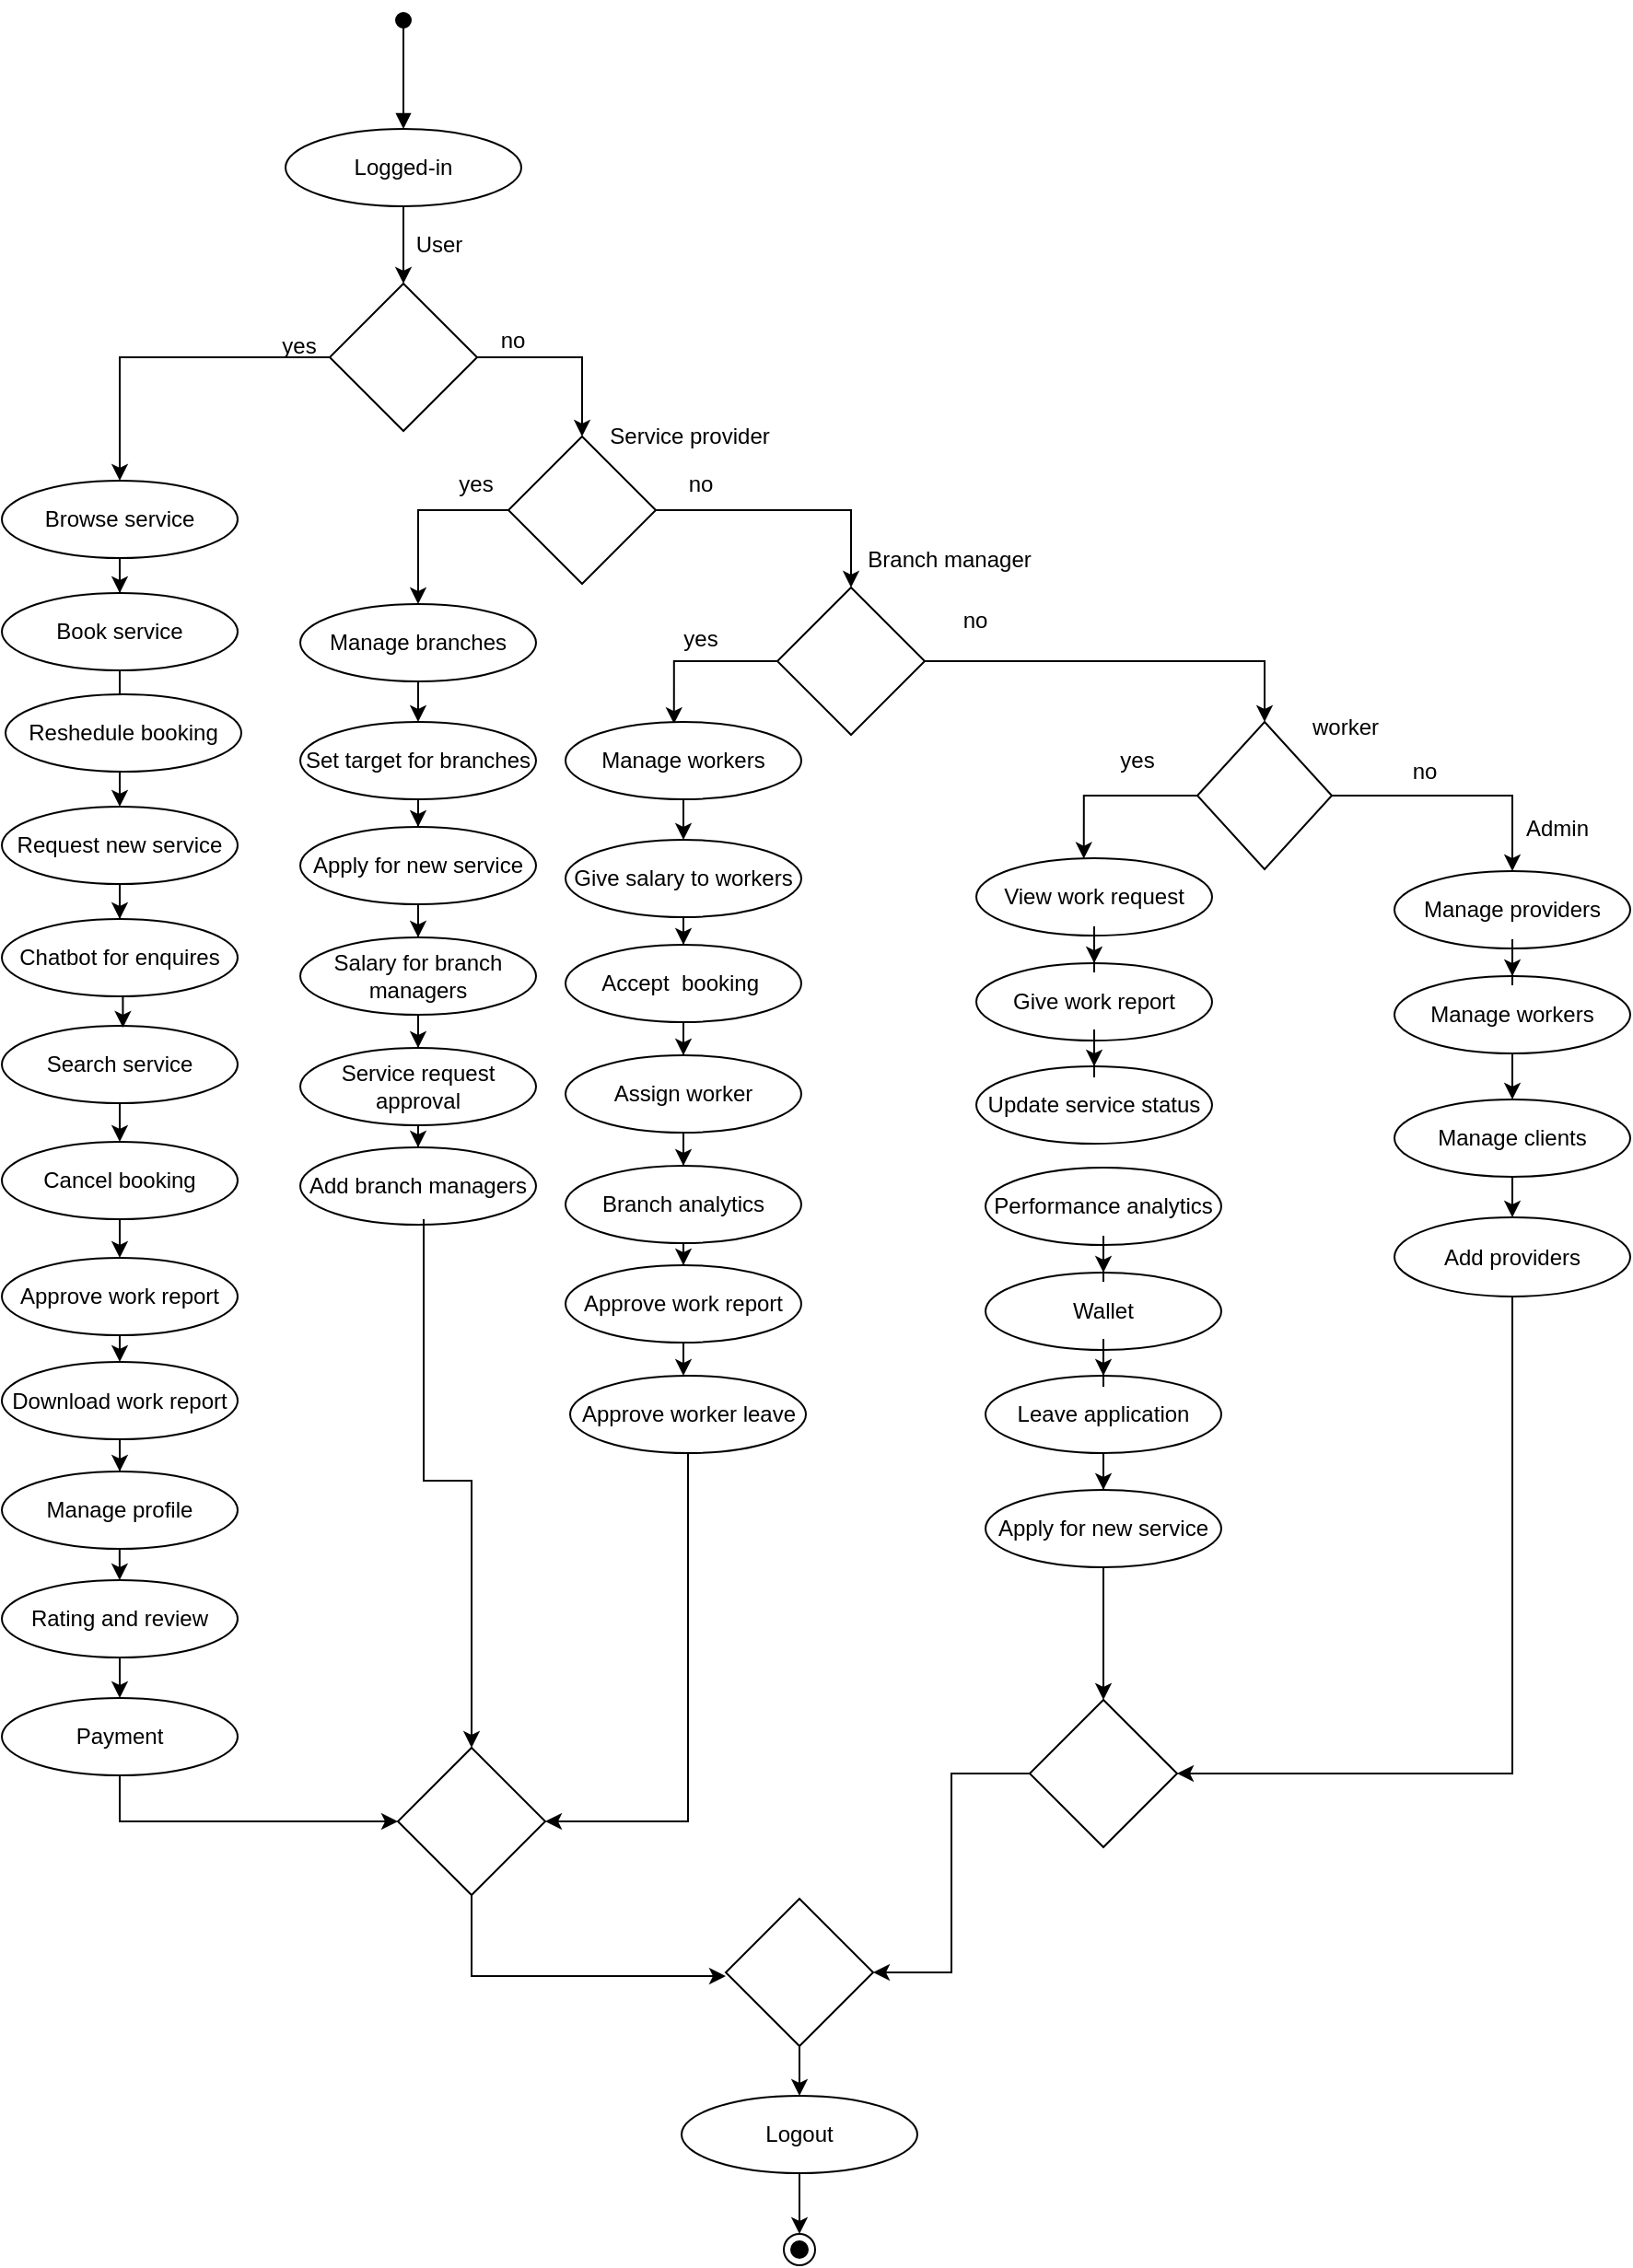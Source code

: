 <mxfile version="23.1.1" type="device">
  <diagram name="Page-1" id="2YBvvXClWsGukQMizWep">
    <mxGraphModel dx="1593" dy="696" grid="0" gridSize="10" guides="1" tooltips="1" connect="1" arrows="1" fold="1" page="1" pageScale="1" pageWidth="1200" pageHeight="1920" math="0" shadow="0">
      <root>
        <mxCell id="0" />
        <mxCell id="1" parent="0" />
        <mxCell id="G2KknTW6aPk8OOrfYBVu-3" value="" style="html=1;verticalAlign=bottom;startArrow=oval;endArrow=block;startSize=8;edgeStyle=elbowEdgeStyle;elbow=vertical;curved=0;rounded=0;entryX=0.5;entryY=0;entryDx=0;entryDy=0;" parent="1" target="G2KknTW6aPk8OOrfYBVu-58" edge="1">
          <mxGeometry relative="1" as="geometry">
            <mxPoint x="317" y="22" as="sourcePoint" />
            <mxPoint x="380" y="78" as="targetPoint" />
            <Array as="points">
              <mxPoint x="440" y="50" />
            </Array>
          </mxGeometry>
        </mxCell>
        <mxCell id="G2KknTW6aPk8OOrfYBVu-61" value="" style="edgeStyle=orthogonalEdgeStyle;rounded=0;orthogonalLoop=1;jettySize=auto;html=1;" parent="1" source="G2KknTW6aPk8OOrfYBVu-58" target="G2KknTW6aPk8OOrfYBVu-59" edge="1">
          <mxGeometry relative="1" as="geometry" />
        </mxCell>
        <mxCell id="G2KknTW6aPk8OOrfYBVu-58" value="Logged-in" style="ellipse;whiteSpace=wrap;html=1;" parent="1" vertex="1">
          <mxGeometry x="253" y="81" width="128" height="42" as="geometry" />
        </mxCell>
        <mxCell id="G2KknTW6aPk8OOrfYBVu-65" style="edgeStyle=orthogonalEdgeStyle;rounded=0;orthogonalLoop=1;jettySize=auto;html=1;entryX=0.5;entryY=0;entryDx=0;entryDy=0;" parent="1" source="G2KknTW6aPk8OOrfYBVu-59" target="G2KknTW6aPk8OOrfYBVu-64" edge="1">
          <mxGeometry relative="1" as="geometry" />
        </mxCell>
        <mxCell id="G2KknTW6aPk8OOrfYBVu-85" style="edgeStyle=orthogonalEdgeStyle;rounded=0;orthogonalLoop=1;jettySize=auto;html=1;exitX=1;exitY=0.5;exitDx=0;exitDy=0;" parent="1" source="G2KknTW6aPk8OOrfYBVu-59" target="G2KknTW6aPk8OOrfYBVu-89" edge="1">
          <mxGeometry relative="1" as="geometry">
            <mxPoint x="404.333" y="249.333" as="targetPoint" />
          </mxGeometry>
        </mxCell>
        <mxCell id="G2KknTW6aPk8OOrfYBVu-59" value="" style="rhombus;whiteSpace=wrap;html=1;" parent="1" vertex="1">
          <mxGeometry x="277" y="165" width="80" height="80" as="geometry" />
        </mxCell>
        <mxCell id="G2KknTW6aPk8OOrfYBVu-62" value="User" style="text;html=1;align=center;verticalAlign=middle;resizable=0;points=[];autosize=1;strokeColor=none;fillColor=none;" parent="1" vertex="1">
          <mxGeometry x="314" y="131" width="43" height="26" as="geometry" />
        </mxCell>
        <mxCell id="G2KknTW6aPk8OOrfYBVu-67" value="" style="edgeStyle=orthogonalEdgeStyle;rounded=0;orthogonalLoop=1;jettySize=auto;html=1;" parent="1" source="G2KknTW6aPk8OOrfYBVu-64" target="G2KknTW6aPk8OOrfYBVu-66" edge="1">
          <mxGeometry relative="1" as="geometry" />
        </mxCell>
        <mxCell id="G2KknTW6aPk8OOrfYBVu-64" value="Browse service" style="ellipse;whiteSpace=wrap;html=1;" parent="1" vertex="1">
          <mxGeometry x="99" y="272" width="128" height="42" as="geometry" />
        </mxCell>
        <mxCell id="rZgDzNIJwHZgcaLIZOkC-13" value="" style="edgeStyle=orthogonalEdgeStyle;rounded=0;orthogonalLoop=1;jettySize=auto;html=1;" edge="1" parent="1" source="G2KknTW6aPk8OOrfYBVu-66" target="rZgDzNIJwHZgcaLIZOkC-11">
          <mxGeometry relative="1" as="geometry" />
        </mxCell>
        <mxCell id="G2KknTW6aPk8OOrfYBVu-66" value="Book service" style="ellipse;whiteSpace=wrap;html=1;" parent="1" vertex="1">
          <mxGeometry x="99" y="333" width="128" height="42" as="geometry" />
        </mxCell>
        <mxCell id="G2KknTW6aPk8OOrfYBVu-137" value="" style="edgeStyle=orthogonalEdgeStyle;rounded=0;orthogonalLoop=1;jettySize=auto;html=1;exitX=0.5;exitY=1;exitDx=0;exitDy=0;" parent="1" source="G2KknTW6aPk8OOrfYBVu-75" target="G2KknTW6aPk8OOrfYBVu-136" edge="1">
          <mxGeometry relative="1" as="geometry" />
        </mxCell>
        <mxCell id="G2KknTW6aPk8OOrfYBVu-84" value="yes" style="text;html=1;align=center;verticalAlign=middle;resizable=0;points=[];autosize=1;strokeColor=none;fillColor=none;" parent="1" vertex="1">
          <mxGeometry x="241" y="186" width="37" height="26" as="geometry" />
        </mxCell>
        <mxCell id="G2KknTW6aPk8OOrfYBVu-86" value="" style="group" parent="1" vertex="1" connectable="0">
          <mxGeometry x="523.5" y="1191" width="17" height="50" as="geometry" />
        </mxCell>
        <mxCell id="G2KknTW6aPk8OOrfYBVu-56" value="" style="ellipse;whiteSpace=wrap;html=1;aspect=fixed;" parent="G2KknTW6aPk8OOrfYBVu-86" vertex="1">
          <mxGeometry y="33" width="17" height="17" as="geometry" />
        </mxCell>
        <mxCell id="G2KknTW6aPk8OOrfYBVu-52" value="" style="shape=ellipse;fillColor=#000000;strokeColor=none;html=1;sketch=0;" parent="G2KknTW6aPk8OOrfYBVu-86" vertex="1">
          <mxGeometry x="3.5" y="36.5" width="10" height="10" as="geometry" />
        </mxCell>
        <mxCell id="G2KknTW6aPk8OOrfYBVu-55" value="" style="endArrow=classic;html=1;rounded=0;exitX=0.5;exitY=1;exitDx=0;exitDy=0;entryX=0.5;entryY=0;entryDx=0;entryDy=0;" parent="G2KknTW6aPk8OOrfYBVu-86" target="G2KknTW6aPk8OOrfYBVu-56" edge="1">
          <mxGeometry width="50" height="50" relative="1" as="geometry">
            <mxPoint x="8.5" as="sourcePoint" />
            <mxPoint x="52" y="-9" as="targetPoint" />
          </mxGeometry>
        </mxCell>
        <mxCell id="G2KknTW6aPk8OOrfYBVu-87" value="no" style="text;html=1;align=center;verticalAlign=middle;resizable=0;points=[];autosize=1;strokeColor=none;fillColor=none;" parent="1" vertex="1">
          <mxGeometry x="360" y="183" width="31" height="26" as="geometry" />
        </mxCell>
        <mxCell id="G2KknTW6aPk8OOrfYBVu-92" style="edgeStyle=orthogonalEdgeStyle;rounded=0;orthogonalLoop=1;jettySize=auto;html=1;exitX=0;exitY=0.5;exitDx=0;exitDy=0;entryX=0.5;entryY=0;entryDx=0;entryDy=0;" parent="1" source="G2KknTW6aPk8OOrfYBVu-89" target="G2KknTW6aPk8OOrfYBVu-93" edge="1">
          <mxGeometry relative="1" as="geometry">
            <mxPoint x="325.8" y="339.6" as="targetPoint" />
          </mxGeometry>
        </mxCell>
        <mxCell id="G2KknTW6aPk8OOrfYBVu-105" style="edgeStyle=orthogonalEdgeStyle;rounded=0;orthogonalLoop=1;jettySize=auto;html=1;entryX=0.5;entryY=0;entryDx=0;entryDy=0;" parent="1" source="G2KknTW6aPk8OOrfYBVu-89" target="G2KknTW6aPk8OOrfYBVu-104" edge="1">
          <mxGeometry relative="1" as="geometry" />
        </mxCell>
        <mxCell id="G2KknTW6aPk8OOrfYBVu-89" value="" style="rhombus;whiteSpace=wrap;html=1;" parent="1" vertex="1">
          <mxGeometry x="374" y="248" width="80" height="80" as="geometry" />
        </mxCell>
        <mxCell id="G2KknTW6aPk8OOrfYBVu-91" value="Service provider" style="text;html=1;align=center;verticalAlign=middle;resizable=0;points=[];autosize=1;strokeColor=none;fillColor=none;" parent="1" vertex="1">
          <mxGeometry x="419" y="235" width="105" height="26" as="geometry" />
        </mxCell>
        <mxCell id="G2KknTW6aPk8OOrfYBVu-102" value="yes" style="text;html=1;align=center;verticalAlign=middle;resizable=0;points=[];autosize=1;strokeColor=none;fillColor=none;" parent="1" vertex="1">
          <mxGeometry x="337" y="261" width="37" height="26" as="geometry" />
        </mxCell>
        <mxCell id="G2KknTW6aPk8OOrfYBVu-103" value="no" style="text;html=1;align=center;verticalAlign=middle;resizable=0;points=[];autosize=1;strokeColor=none;fillColor=none;" parent="1" vertex="1">
          <mxGeometry x="462" y="261" width="31" height="26" as="geometry" />
        </mxCell>
        <mxCell id="rZgDzNIJwHZgcaLIZOkC-4" style="edgeStyle=orthogonalEdgeStyle;rounded=0;orthogonalLoop=1;jettySize=auto;html=1;entryX=0.5;entryY=0;entryDx=0;entryDy=0;" edge="1" parent="1" source="G2KknTW6aPk8OOrfYBVu-104" target="rZgDzNIJwHZgcaLIZOkC-3">
          <mxGeometry relative="1" as="geometry" />
        </mxCell>
        <mxCell id="rZgDzNIJwHZgcaLIZOkC-48" value="" style="edgeStyle=orthogonalEdgeStyle;rounded=0;orthogonalLoop=1;jettySize=auto;html=1;entryX=0.46;entryY=0.025;entryDx=0;entryDy=0;entryPerimeter=0;exitX=0;exitY=0.5;exitDx=0;exitDy=0;" edge="1" parent="1" source="G2KknTW6aPk8OOrfYBVu-104" target="rZgDzNIJwHZgcaLIZOkC-36">
          <mxGeometry relative="1" as="geometry" />
        </mxCell>
        <mxCell id="G2KknTW6aPk8OOrfYBVu-104" value="" style="rhombus;whiteSpace=wrap;html=1;" parent="1" vertex="1">
          <mxGeometry x="520" y="330" width="80" height="80" as="geometry" />
        </mxCell>
        <mxCell id="G2KknTW6aPk8OOrfYBVu-106" value="worker" style="text;html=1;align=center;verticalAlign=middle;resizable=0;points=[];autosize=1;strokeColor=none;fillColor=none;" parent="1" vertex="1">
          <mxGeometry x="801" y="393" width="54" height="26" as="geometry" />
        </mxCell>
        <mxCell id="G2KknTW6aPk8OOrfYBVu-120" value="yes" style="text;html=1;align=center;verticalAlign=middle;resizable=0;points=[];autosize=1;strokeColor=none;fillColor=none;" parent="1" vertex="1">
          <mxGeometry x="459" y="345" width="37" height="26" as="geometry" />
        </mxCell>
        <mxCell id="G2KknTW6aPk8OOrfYBVu-135" value="Logout" style="ellipse;whiteSpace=wrap;html=1;" parent="1" vertex="1">
          <mxGeometry x="468" y="1149" width="128" height="42" as="geometry" />
        </mxCell>
        <mxCell id="rZgDzNIJwHZgcaLIZOkC-83" style="edgeStyle=orthogonalEdgeStyle;rounded=0;orthogonalLoop=1;jettySize=auto;html=1;entryX=0;entryY=0.525;entryDx=0;entryDy=0;entryPerimeter=0;exitX=0.5;exitY=1;exitDx=0;exitDy=0;" edge="1" parent="1" source="G2KknTW6aPk8OOrfYBVu-136" target="rZgDzNIJwHZgcaLIZOkC-76">
          <mxGeometry relative="1" as="geometry">
            <mxPoint x="354" y="1156.952" as="targetPoint" />
          </mxGeometry>
        </mxCell>
        <mxCell id="G2KknTW6aPk8OOrfYBVu-136" value="" style="rhombus;whiteSpace=wrap;html=1;" parent="1" vertex="1">
          <mxGeometry x="314" y="960" width="80" height="80" as="geometry" />
        </mxCell>
        <mxCell id="rZgDzNIJwHZgcaLIZOkC-2" value="" style="group" vertex="1" connectable="0" parent="1">
          <mxGeometry x="855" y="417" width="128" height="298" as="geometry" />
        </mxCell>
        <mxCell id="G2KknTW6aPk8OOrfYBVu-122" value="no" style="text;html=1;align=center;verticalAlign=middle;resizable=0;points=[];autosize=1;strokeColor=none;fillColor=none;" parent="rZgDzNIJwHZgcaLIZOkC-2" vertex="1">
          <mxGeometry width="31" height="26" as="geometry" />
        </mxCell>
        <mxCell id="G2KknTW6aPk8OOrfYBVu-123" value="Admin" style="text;html=1;align=center;verticalAlign=middle;resizable=0;points=[];autosize=1;strokeColor=none;fillColor=none;" parent="rZgDzNIJwHZgcaLIZOkC-2" vertex="1">
          <mxGeometry x="62" y="31" width="52" height="26" as="geometry" />
        </mxCell>
        <mxCell id="G2KknTW6aPk8OOrfYBVu-124" value="Manage providers" style="ellipse;whiteSpace=wrap;html=1;" parent="rZgDzNIJwHZgcaLIZOkC-2" vertex="1">
          <mxGeometry y="67" width="128" height="42" as="geometry" />
        </mxCell>
        <mxCell id="G2KknTW6aPk8OOrfYBVu-125" value="Manage workers" style="ellipse;whiteSpace=wrap;html=1;" parent="rZgDzNIJwHZgcaLIZOkC-2" vertex="1">
          <mxGeometry y="124" width="128" height="42" as="geometry" />
        </mxCell>
        <mxCell id="G2KknTW6aPk8OOrfYBVu-129" value="" style="edgeStyle=orthogonalEdgeStyle;rounded=0;orthogonalLoop=1;jettySize=auto;html=1;" parent="rZgDzNIJwHZgcaLIZOkC-2" source="G2KknTW6aPk8OOrfYBVu-124" target="G2KknTW6aPk8OOrfYBVu-125" edge="1">
          <mxGeometry relative="1" as="geometry" />
        </mxCell>
        <mxCell id="G2KknTW6aPk8OOrfYBVu-126" value="Manage clients" style="ellipse;whiteSpace=wrap;html=1;" parent="rZgDzNIJwHZgcaLIZOkC-2" vertex="1">
          <mxGeometry y="191" width="128" height="42" as="geometry" />
        </mxCell>
        <mxCell id="G2KknTW6aPk8OOrfYBVu-131" value="" style="edgeStyle=orthogonalEdgeStyle;rounded=0;orthogonalLoop=1;jettySize=auto;html=1;" parent="rZgDzNIJwHZgcaLIZOkC-2" source="G2KknTW6aPk8OOrfYBVu-125" target="G2KknTW6aPk8OOrfYBVu-126" edge="1">
          <mxGeometry relative="1" as="geometry" />
        </mxCell>
        <mxCell id="G2KknTW6aPk8OOrfYBVu-127" value="Add providers" style="ellipse;whiteSpace=wrap;html=1;" parent="rZgDzNIJwHZgcaLIZOkC-2" vertex="1">
          <mxGeometry y="255" width="128" height="43" as="geometry" />
        </mxCell>
        <mxCell id="G2KknTW6aPk8OOrfYBVu-132" value="" style="edgeStyle=orthogonalEdgeStyle;rounded=0;orthogonalLoop=1;jettySize=auto;html=1;" parent="rZgDzNIJwHZgcaLIZOkC-2" source="G2KknTW6aPk8OOrfYBVu-126" target="G2KknTW6aPk8OOrfYBVu-127" edge="1">
          <mxGeometry relative="1" as="geometry" />
        </mxCell>
        <mxCell id="rZgDzNIJwHZgcaLIZOkC-6" style="edgeStyle=orthogonalEdgeStyle;rounded=0;orthogonalLoop=1;jettySize=auto;html=1;entryX=0.5;entryY=0;entryDx=0;entryDy=0;" edge="1" parent="1" source="rZgDzNIJwHZgcaLIZOkC-3" target="G2KknTW6aPk8OOrfYBVu-124">
          <mxGeometry relative="1" as="geometry" />
        </mxCell>
        <mxCell id="rZgDzNIJwHZgcaLIZOkC-3" value="" style="rhombus;whiteSpace=wrap;html=1;" vertex="1" parent="1">
          <mxGeometry x="748" y="403" width="73" height="80" as="geometry" />
        </mxCell>
        <mxCell id="rZgDzNIJwHZgcaLIZOkC-5" value="no" style="text;html=1;align=center;verticalAlign=middle;resizable=0;points=[];autosize=1;strokeColor=none;fillColor=none;" vertex="1" parent="1">
          <mxGeometry x="611" y="335" width="31" height="26" as="geometry" />
        </mxCell>
        <mxCell id="rZgDzNIJwHZgcaLIZOkC-7" value="yes" style="text;html=1;align=center;verticalAlign=middle;resizable=0;points=[];autosize=1;strokeColor=none;fillColor=none;" vertex="1" parent="1">
          <mxGeometry x="696" y="411" width="37" height="26" as="geometry" />
        </mxCell>
        <mxCell id="rZgDzNIJwHZgcaLIZOkC-8" value="" style="group" vertex="1" connectable="0" parent="1">
          <mxGeometry x="628" y="477" width="128" height="155" as="geometry" />
        </mxCell>
        <mxCell id="G2KknTW6aPk8OOrfYBVu-114" value="View work request" style="ellipse;whiteSpace=wrap;html=1;" parent="rZgDzNIJwHZgcaLIZOkC-8" vertex="1">
          <mxGeometry width="128" height="42" as="geometry" />
        </mxCell>
        <mxCell id="G2KknTW6aPk8OOrfYBVu-116" value="Give work report" style="ellipse;whiteSpace=wrap;html=1;" parent="rZgDzNIJwHZgcaLIZOkC-8" vertex="1">
          <mxGeometry y="57" width="128" height="42" as="geometry" />
        </mxCell>
        <mxCell id="G2KknTW6aPk8OOrfYBVu-118" value="" style="edgeStyle=orthogonalEdgeStyle;rounded=0;orthogonalLoop=1;jettySize=auto;html=1;entryX=0.5;entryY=0;entryDx=0;entryDy=0;" parent="rZgDzNIJwHZgcaLIZOkC-8" source="G2KknTW6aPk8OOrfYBVu-114" target="G2KknTW6aPk8OOrfYBVu-116" edge="1">
          <mxGeometry relative="1" as="geometry" />
        </mxCell>
        <mxCell id="G2KknTW6aPk8OOrfYBVu-117" value="Update service status" style="ellipse;whiteSpace=wrap;html=1;" parent="rZgDzNIJwHZgcaLIZOkC-8" vertex="1">
          <mxGeometry y="113" width="128" height="42" as="geometry" />
        </mxCell>
        <mxCell id="G2KknTW6aPk8OOrfYBVu-119" value="" style="edgeStyle=orthogonalEdgeStyle;rounded=0;orthogonalLoop=1;jettySize=auto;html=1;" parent="rZgDzNIJwHZgcaLIZOkC-8" source="G2KknTW6aPk8OOrfYBVu-116" target="G2KknTW6aPk8OOrfYBVu-117" edge="1">
          <mxGeometry relative="1" as="geometry" />
        </mxCell>
        <mxCell id="G2KknTW6aPk8OOrfYBVu-115" style="edgeStyle=orthogonalEdgeStyle;rounded=0;orthogonalLoop=1;jettySize=auto;html=1;entryX=0.456;entryY=0.006;entryDx=0;entryDy=0;entryPerimeter=0;exitX=0;exitY=0.5;exitDx=0;exitDy=0;" parent="1" source="rZgDzNIJwHZgcaLIZOkC-3" target="G2KknTW6aPk8OOrfYBVu-114" edge="1">
          <mxGeometry relative="1" as="geometry" />
        </mxCell>
        <mxCell id="rZgDzNIJwHZgcaLIZOkC-9" value="Reshedule booking" style="ellipse;whiteSpace=wrap;html=1;" vertex="1" parent="1">
          <mxGeometry x="101" y="388" width="128" height="42" as="geometry" />
        </mxCell>
        <mxCell id="rZgDzNIJwHZgcaLIZOkC-10" value="" style="group" vertex="1" connectable="0" parent="1">
          <mxGeometry x="99" y="568" width="128" height="407" as="geometry" />
        </mxCell>
        <mxCell id="G2KknTW6aPk8OOrfYBVu-68" value="Search service" style="ellipse;whiteSpace=wrap;html=1;" parent="rZgDzNIJwHZgcaLIZOkC-10" vertex="1">
          <mxGeometry width="128" height="42" as="geometry" />
        </mxCell>
        <mxCell id="G2KknTW6aPk8OOrfYBVu-70" value="Cancel booking" style="ellipse;whiteSpace=wrap;html=1;" parent="rZgDzNIJwHZgcaLIZOkC-10" vertex="1">
          <mxGeometry y="63" width="128" height="42" as="geometry" />
        </mxCell>
        <mxCell id="G2KknTW6aPk8OOrfYBVu-71" value="" style="edgeStyle=orthogonalEdgeStyle;rounded=0;orthogonalLoop=1;jettySize=auto;html=1;" parent="rZgDzNIJwHZgcaLIZOkC-10" source="G2KknTW6aPk8OOrfYBVu-68" target="G2KknTW6aPk8OOrfYBVu-70" edge="1">
          <mxGeometry relative="1" as="geometry" />
        </mxCell>
        <mxCell id="G2KknTW6aPk8OOrfYBVu-72" value="Approve work report" style="ellipse;whiteSpace=wrap;html=1;" parent="rZgDzNIJwHZgcaLIZOkC-10" vertex="1">
          <mxGeometry y="126" width="128" height="42" as="geometry" />
        </mxCell>
        <mxCell id="G2KknTW6aPk8OOrfYBVu-76" value="" style="edgeStyle=orthogonalEdgeStyle;rounded=0;orthogonalLoop=1;jettySize=auto;html=1;entryX=0.5;entryY=0;entryDx=0;entryDy=0;" parent="rZgDzNIJwHZgcaLIZOkC-10" source="G2KknTW6aPk8OOrfYBVu-70" target="G2KknTW6aPk8OOrfYBVu-72" edge="1">
          <mxGeometry relative="1" as="geometry" />
        </mxCell>
        <mxCell id="rZgDzNIJwHZgcaLIZOkC-25" value="" style="edgeStyle=orthogonalEdgeStyle;rounded=0;orthogonalLoop=1;jettySize=auto;html=1;entryX=0.5;entryY=0;entryDx=0;entryDy=0;" edge="1" parent="rZgDzNIJwHZgcaLIZOkC-10" source="G2KknTW6aPk8OOrfYBVu-73" target="G2KknTW6aPk8OOrfYBVu-74">
          <mxGeometry relative="1" as="geometry" />
        </mxCell>
        <mxCell id="G2KknTW6aPk8OOrfYBVu-73" value="Download work report" style="ellipse;whiteSpace=wrap;html=1;" parent="rZgDzNIJwHZgcaLIZOkC-10" vertex="1">
          <mxGeometry y="182.5" width="128" height="42" as="geometry" />
        </mxCell>
        <mxCell id="rZgDzNIJwHZgcaLIZOkC-23" value="" style="edgeStyle=orthogonalEdgeStyle;rounded=0;orthogonalLoop=1;jettySize=auto;html=1;" edge="1" parent="rZgDzNIJwHZgcaLIZOkC-10">
          <mxGeometry relative="1" as="geometry">
            <mxPoint x="63.93" y="284" as="sourcePoint" />
            <mxPoint x="63.93" y="301" as="targetPoint" />
          </mxGeometry>
        </mxCell>
        <mxCell id="G2KknTW6aPk8OOrfYBVu-74" value="Manage profile" style="ellipse;whiteSpace=wrap;html=1;" parent="rZgDzNIJwHZgcaLIZOkC-10" vertex="1">
          <mxGeometry y="242" width="128" height="42" as="geometry" />
        </mxCell>
        <mxCell id="G2KknTW6aPk8OOrfYBVu-75" value="Payment" style="ellipse;whiteSpace=wrap;html=1;" parent="rZgDzNIJwHZgcaLIZOkC-10" vertex="1">
          <mxGeometry y="365" width="128" height="42" as="geometry" />
        </mxCell>
        <mxCell id="G2KknTW6aPk8OOrfYBVu-98" value="" style="edgeStyle=orthogonalEdgeStyle;rounded=0;orthogonalLoop=1;jettySize=auto;html=1;" parent="rZgDzNIJwHZgcaLIZOkC-10" source="G2KknTW6aPk8OOrfYBVu-97" target="G2KknTW6aPk8OOrfYBVu-75" edge="1">
          <mxGeometry relative="1" as="geometry" />
        </mxCell>
        <mxCell id="G2KknTW6aPk8OOrfYBVu-97" value="Rating and review" style="ellipse;whiteSpace=wrap;html=1;" parent="rZgDzNIJwHZgcaLIZOkC-10" vertex="1">
          <mxGeometry y="301" width="128" height="42" as="geometry" />
        </mxCell>
        <mxCell id="rZgDzNIJwHZgcaLIZOkC-29" value="" style="endArrow=classic;html=1;rounded=0;entryX=0.5;entryY=0;entryDx=0;entryDy=0;exitX=0.5;exitY=1;exitDx=0;exitDy=0;" edge="1" parent="rZgDzNIJwHZgcaLIZOkC-10" source="G2KknTW6aPk8OOrfYBVu-72" target="G2KknTW6aPk8OOrfYBVu-73">
          <mxGeometry width="50" height="50" relative="1" as="geometry">
            <mxPoint x="136" y="207" as="sourcePoint" />
            <mxPoint x="186" y="157" as="targetPoint" />
          </mxGeometry>
        </mxCell>
        <mxCell id="rZgDzNIJwHZgcaLIZOkC-14" value="" style="edgeStyle=orthogonalEdgeStyle;rounded=0;orthogonalLoop=1;jettySize=auto;html=1;" edge="1" parent="1" source="rZgDzNIJwHZgcaLIZOkC-11" target="rZgDzNIJwHZgcaLIZOkC-12">
          <mxGeometry relative="1" as="geometry" />
        </mxCell>
        <mxCell id="rZgDzNIJwHZgcaLIZOkC-11" value="Request new service" style="ellipse;whiteSpace=wrap;html=1;" vertex="1" parent="1">
          <mxGeometry x="99" y="449" width="128" height="42" as="geometry" />
        </mxCell>
        <mxCell id="rZgDzNIJwHZgcaLIZOkC-15" value="" style="edgeStyle=orthogonalEdgeStyle;rounded=0;orthogonalLoop=1;jettySize=auto;html=1;exitX=0.5;exitY=1;exitDx=0;exitDy=0;" edge="1" parent="1" source="rZgDzNIJwHZgcaLIZOkC-12">
          <mxGeometry relative="1" as="geometry">
            <mxPoint x="164.74" y="527.0" as="sourcePoint" />
            <mxPoint x="164.74" y="569" as="targetPoint" />
          </mxGeometry>
        </mxCell>
        <mxCell id="rZgDzNIJwHZgcaLIZOkC-12" value="Chatbot for enquires" style="ellipse;whiteSpace=wrap;html=1;" vertex="1" parent="1">
          <mxGeometry x="99" y="510" width="128" height="42" as="geometry" />
        </mxCell>
        <mxCell id="rZgDzNIJwHZgcaLIZOkC-32" value="Branch manager" style="text;html=1;align=center;verticalAlign=middle;resizable=0;points=[];autosize=1;strokeColor=none;fillColor=none;" vertex="1" parent="1">
          <mxGeometry x="558" y="302" width="110" height="26" as="geometry" />
        </mxCell>
        <mxCell id="rZgDzNIJwHZgcaLIZOkC-33" value="" style="group" vertex="1" connectable="0" parent="1">
          <mxGeometry x="261" y="339" width="128" height="337" as="geometry" />
        </mxCell>
        <mxCell id="G2KknTW6aPk8OOrfYBVu-93" value="Manage branches" style="ellipse;whiteSpace=wrap;html=1;" parent="rZgDzNIJwHZgcaLIZOkC-33" vertex="1">
          <mxGeometry width="128" height="42" as="geometry" />
        </mxCell>
        <mxCell id="rZgDzNIJwHZgcaLIZOkC-51" value="" style="edgeStyle=orthogonalEdgeStyle;rounded=0;orthogonalLoop=1;jettySize=auto;html=1;entryX=0.5;entryY=0;entryDx=0;entryDy=0;" edge="1" parent="rZgDzNIJwHZgcaLIZOkC-33" source="G2KknTW6aPk8OOrfYBVu-94" target="G2KknTW6aPk8OOrfYBVu-95">
          <mxGeometry relative="1" as="geometry" />
        </mxCell>
        <mxCell id="G2KknTW6aPk8OOrfYBVu-94" value="Set target for branches" style="ellipse;whiteSpace=wrap;html=1;" parent="rZgDzNIJwHZgcaLIZOkC-33" vertex="1">
          <mxGeometry y="64" width="128" height="42" as="geometry" />
        </mxCell>
        <mxCell id="G2KknTW6aPk8OOrfYBVu-107" value="" style="edgeStyle=orthogonalEdgeStyle;rounded=0;orthogonalLoop=1;jettySize=auto;html=1;" parent="rZgDzNIJwHZgcaLIZOkC-33" source="G2KknTW6aPk8OOrfYBVu-93" target="G2KknTW6aPk8OOrfYBVu-94" edge="1">
          <mxGeometry relative="1" as="geometry" />
        </mxCell>
        <mxCell id="rZgDzNIJwHZgcaLIZOkC-53" value="" style="edgeStyle=orthogonalEdgeStyle;rounded=0;orthogonalLoop=1;jettySize=auto;html=1;entryX=0.5;entryY=0;entryDx=0;entryDy=0;" edge="1" parent="rZgDzNIJwHZgcaLIZOkC-33" source="G2KknTW6aPk8OOrfYBVu-95" target="G2KknTW6aPk8OOrfYBVu-99">
          <mxGeometry relative="1" as="geometry" />
        </mxCell>
        <mxCell id="G2KknTW6aPk8OOrfYBVu-95" value="Apply for new service" style="ellipse;whiteSpace=wrap;html=1;" parent="rZgDzNIJwHZgcaLIZOkC-33" vertex="1">
          <mxGeometry y="121" width="128" height="42" as="geometry" />
        </mxCell>
        <mxCell id="rZgDzNIJwHZgcaLIZOkC-55" value="" style="edgeStyle=orthogonalEdgeStyle;rounded=0;orthogonalLoop=1;jettySize=auto;html=1;entryX=0.5;entryY=0;entryDx=0;entryDy=0;" edge="1" parent="rZgDzNIJwHZgcaLIZOkC-33" source="G2KknTW6aPk8OOrfYBVu-99" target="G2KknTW6aPk8OOrfYBVu-100">
          <mxGeometry relative="1" as="geometry" />
        </mxCell>
        <mxCell id="G2KknTW6aPk8OOrfYBVu-99" value="Salary for branch managers" style="ellipse;whiteSpace=wrap;html=1;" parent="rZgDzNIJwHZgcaLIZOkC-33" vertex="1">
          <mxGeometry y="181" width="128" height="42" as="geometry" />
        </mxCell>
        <mxCell id="rZgDzNIJwHZgcaLIZOkC-56" value="" style="edgeStyle=orthogonalEdgeStyle;rounded=0;orthogonalLoop=1;jettySize=auto;html=1;" edge="1" parent="rZgDzNIJwHZgcaLIZOkC-33" source="G2KknTW6aPk8OOrfYBVu-100" target="G2KknTW6aPk8OOrfYBVu-101">
          <mxGeometry relative="1" as="geometry" />
        </mxCell>
        <mxCell id="G2KknTW6aPk8OOrfYBVu-100" value="Service request approval" style="ellipse;whiteSpace=wrap;html=1;" parent="rZgDzNIJwHZgcaLIZOkC-33" vertex="1">
          <mxGeometry y="241" width="128" height="42" as="geometry" />
        </mxCell>
        <mxCell id="G2KknTW6aPk8OOrfYBVu-101" value="Add branch managers" style="ellipse;whiteSpace=wrap;html=1;" parent="rZgDzNIJwHZgcaLIZOkC-33" vertex="1">
          <mxGeometry y="295" width="128" height="42" as="geometry" />
        </mxCell>
        <mxCell id="rZgDzNIJwHZgcaLIZOkC-35" value="" style="group" vertex="1" connectable="0" parent="1">
          <mxGeometry x="405" y="403" width="128" height="337" as="geometry" />
        </mxCell>
        <mxCell id="rZgDzNIJwHZgcaLIZOkC-36" value="Manage workers" style="ellipse;whiteSpace=wrap;html=1;" vertex="1" parent="rZgDzNIJwHZgcaLIZOkC-35">
          <mxGeometry width="128" height="42" as="geometry" />
        </mxCell>
        <mxCell id="rZgDzNIJwHZgcaLIZOkC-60" value="" style="edgeStyle=orthogonalEdgeStyle;rounded=0;orthogonalLoop=1;jettySize=auto;html=1;entryX=0.5;entryY=0;entryDx=0;entryDy=0;" edge="1" parent="rZgDzNIJwHZgcaLIZOkC-35" source="rZgDzNIJwHZgcaLIZOkC-37" target="rZgDzNIJwHZgcaLIZOkC-39">
          <mxGeometry relative="1" as="geometry" />
        </mxCell>
        <mxCell id="rZgDzNIJwHZgcaLIZOkC-37" value="Give salary to workers" style="ellipse;whiteSpace=wrap;html=1;" vertex="1" parent="rZgDzNIJwHZgcaLIZOkC-35">
          <mxGeometry y="64" width="128" height="42" as="geometry" />
        </mxCell>
        <mxCell id="rZgDzNIJwHZgcaLIZOkC-38" value="" style="edgeStyle=orthogonalEdgeStyle;rounded=0;orthogonalLoop=1;jettySize=auto;html=1;" edge="1" parent="rZgDzNIJwHZgcaLIZOkC-35" source="rZgDzNIJwHZgcaLIZOkC-36" target="rZgDzNIJwHZgcaLIZOkC-37">
          <mxGeometry relative="1" as="geometry" />
        </mxCell>
        <mxCell id="rZgDzNIJwHZgcaLIZOkC-61" value="" style="edgeStyle=orthogonalEdgeStyle;rounded=0;orthogonalLoop=1;jettySize=auto;html=1;" edge="1" parent="rZgDzNIJwHZgcaLIZOkC-35" source="rZgDzNIJwHZgcaLIZOkC-39" target="rZgDzNIJwHZgcaLIZOkC-41">
          <mxGeometry relative="1" as="geometry" />
        </mxCell>
        <mxCell id="rZgDzNIJwHZgcaLIZOkC-39" value="Accept&amp;nbsp; booking&amp;nbsp;" style="ellipse;whiteSpace=wrap;html=1;" vertex="1" parent="rZgDzNIJwHZgcaLIZOkC-35">
          <mxGeometry y="121" width="128" height="42" as="geometry" />
        </mxCell>
        <mxCell id="rZgDzNIJwHZgcaLIZOkC-62" value="" style="edgeStyle=orthogonalEdgeStyle;rounded=0;orthogonalLoop=1;jettySize=auto;html=1;entryX=0.5;entryY=0;entryDx=0;entryDy=0;" edge="1" parent="rZgDzNIJwHZgcaLIZOkC-35" source="rZgDzNIJwHZgcaLIZOkC-41" target="rZgDzNIJwHZgcaLIZOkC-43">
          <mxGeometry relative="1" as="geometry" />
        </mxCell>
        <mxCell id="rZgDzNIJwHZgcaLIZOkC-41" value="Assign worker" style="ellipse;whiteSpace=wrap;html=1;" vertex="1" parent="rZgDzNIJwHZgcaLIZOkC-35">
          <mxGeometry y="181" width="128" height="42" as="geometry" />
        </mxCell>
        <mxCell id="rZgDzNIJwHZgcaLIZOkC-64" value="" style="edgeStyle=orthogonalEdgeStyle;rounded=0;orthogonalLoop=1;jettySize=auto;html=1;" edge="1" parent="rZgDzNIJwHZgcaLIZOkC-35" source="rZgDzNIJwHZgcaLIZOkC-43" target="rZgDzNIJwHZgcaLIZOkC-45">
          <mxGeometry relative="1" as="geometry" />
        </mxCell>
        <mxCell id="rZgDzNIJwHZgcaLIZOkC-43" value="Branch analytics" style="ellipse;whiteSpace=wrap;html=1;" vertex="1" parent="rZgDzNIJwHZgcaLIZOkC-35">
          <mxGeometry y="241" width="128" height="42" as="geometry" />
        </mxCell>
        <mxCell id="rZgDzNIJwHZgcaLIZOkC-45" value="Approve work report" style="ellipse;whiteSpace=wrap;html=1;" vertex="1" parent="rZgDzNIJwHZgcaLIZOkC-35">
          <mxGeometry y="295" width="128" height="42" as="geometry" />
        </mxCell>
        <mxCell id="rZgDzNIJwHZgcaLIZOkC-65" value="" style="group" vertex="1" connectable="0" parent="1">
          <mxGeometry x="633" y="645" width="128" height="155" as="geometry" />
        </mxCell>
        <mxCell id="rZgDzNIJwHZgcaLIZOkC-66" value="Performance analytics" style="ellipse;whiteSpace=wrap;html=1;" vertex="1" parent="rZgDzNIJwHZgcaLIZOkC-65">
          <mxGeometry width="128" height="42" as="geometry" />
        </mxCell>
        <mxCell id="rZgDzNIJwHZgcaLIZOkC-67" value="Wallet" style="ellipse;whiteSpace=wrap;html=1;" vertex="1" parent="rZgDzNIJwHZgcaLIZOkC-65">
          <mxGeometry y="57" width="128" height="42" as="geometry" />
        </mxCell>
        <mxCell id="rZgDzNIJwHZgcaLIZOkC-68" value="" style="edgeStyle=orthogonalEdgeStyle;rounded=0;orthogonalLoop=1;jettySize=auto;html=1;entryX=0.5;entryY=0;entryDx=0;entryDy=0;" edge="1" parent="rZgDzNIJwHZgcaLIZOkC-65" source="rZgDzNIJwHZgcaLIZOkC-66" target="rZgDzNIJwHZgcaLIZOkC-67">
          <mxGeometry relative="1" as="geometry" />
        </mxCell>
        <mxCell id="rZgDzNIJwHZgcaLIZOkC-69" value="Leave application" style="ellipse;whiteSpace=wrap;html=1;" vertex="1" parent="rZgDzNIJwHZgcaLIZOkC-65">
          <mxGeometry y="113" width="128" height="42" as="geometry" />
        </mxCell>
        <mxCell id="rZgDzNIJwHZgcaLIZOkC-70" value="" style="edgeStyle=orthogonalEdgeStyle;rounded=0;orthogonalLoop=1;jettySize=auto;html=1;" edge="1" parent="rZgDzNIJwHZgcaLIZOkC-65" source="rZgDzNIJwHZgcaLIZOkC-67" target="rZgDzNIJwHZgcaLIZOkC-69">
          <mxGeometry relative="1" as="geometry" />
        </mxCell>
        <mxCell id="rZgDzNIJwHZgcaLIZOkC-79" style="edgeStyle=orthogonalEdgeStyle;rounded=0;orthogonalLoop=1;jettySize=auto;html=1;entryX=1;entryY=0.5;entryDx=0;entryDy=0;exitX=0.5;exitY=1;exitDx=0;exitDy=0;" edge="1" parent="1" source="rZgDzNIJwHZgcaLIZOkC-71" target="G2KknTW6aPk8OOrfYBVu-136">
          <mxGeometry relative="1" as="geometry" />
        </mxCell>
        <mxCell id="rZgDzNIJwHZgcaLIZOkC-71" value="Approve worker leave" style="ellipse;whiteSpace=wrap;html=1;" vertex="1" parent="1">
          <mxGeometry x="407.5" y="758" width="128" height="42" as="geometry" />
        </mxCell>
        <mxCell id="rZgDzNIJwHZgcaLIZOkC-72" value="" style="edgeStyle=orthogonalEdgeStyle;rounded=0;orthogonalLoop=1;jettySize=auto;html=1;" edge="1" parent="1" source="rZgDzNIJwHZgcaLIZOkC-45" target="rZgDzNIJwHZgcaLIZOkC-71">
          <mxGeometry relative="1" as="geometry">
            <Array as="points">
              <mxPoint x="469" y="765" />
              <mxPoint x="469" y="765" />
            </Array>
          </mxGeometry>
        </mxCell>
        <mxCell id="rZgDzNIJwHZgcaLIZOkC-80" value="" style="edgeStyle=orthogonalEdgeStyle;rounded=0;orthogonalLoop=1;jettySize=auto;html=1;" edge="1" parent="1" source="rZgDzNIJwHZgcaLIZOkC-73" target="rZgDzNIJwHZgcaLIZOkC-77">
          <mxGeometry relative="1" as="geometry" />
        </mxCell>
        <mxCell id="rZgDzNIJwHZgcaLIZOkC-73" value="Apply for new service" style="ellipse;whiteSpace=wrap;html=1;" vertex="1" parent="1">
          <mxGeometry x="633" y="820" width="128" height="42" as="geometry" />
        </mxCell>
        <mxCell id="rZgDzNIJwHZgcaLIZOkC-74" value="" style="edgeStyle=orthogonalEdgeStyle;rounded=0;orthogonalLoop=1;jettySize=auto;html=1;" edge="1" parent="1" source="rZgDzNIJwHZgcaLIZOkC-69" target="rZgDzNIJwHZgcaLIZOkC-73">
          <mxGeometry relative="1" as="geometry" />
        </mxCell>
        <mxCell id="rZgDzNIJwHZgcaLIZOkC-84" value="" style="edgeStyle=orthogonalEdgeStyle;rounded=0;orthogonalLoop=1;jettySize=auto;html=1;" edge="1" parent="1" source="rZgDzNIJwHZgcaLIZOkC-76" target="G2KknTW6aPk8OOrfYBVu-135">
          <mxGeometry relative="1" as="geometry" />
        </mxCell>
        <mxCell id="rZgDzNIJwHZgcaLIZOkC-76" value="" style="rhombus;whiteSpace=wrap;html=1;" vertex="1" parent="1">
          <mxGeometry x="492" y="1042" width="80" height="80" as="geometry" />
        </mxCell>
        <mxCell id="rZgDzNIJwHZgcaLIZOkC-82" style="edgeStyle=orthogonalEdgeStyle;rounded=0;orthogonalLoop=1;jettySize=auto;html=1;entryX=1;entryY=0.5;entryDx=0;entryDy=0;" edge="1" parent="1" source="rZgDzNIJwHZgcaLIZOkC-77" target="rZgDzNIJwHZgcaLIZOkC-76">
          <mxGeometry relative="1" as="geometry" />
        </mxCell>
        <mxCell id="rZgDzNIJwHZgcaLIZOkC-77" value="" style="rhombus;whiteSpace=wrap;html=1;" vertex="1" parent="1">
          <mxGeometry x="657" y="934" width="80" height="80" as="geometry" />
        </mxCell>
        <mxCell id="rZgDzNIJwHZgcaLIZOkC-78" style="edgeStyle=orthogonalEdgeStyle;rounded=0;orthogonalLoop=1;jettySize=auto;html=1;" edge="1" parent="1">
          <mxGeometry relative="1" as="geometry">
            <mxPoint x="328" y="673" as="sourcePoint" />
            <mxPoint x="354" y="960" as="targetPoint" />
            <Array as="points">
              <mxPoint x="328" y="815" />
              <mxPoint x="354" y="815" />
            </Array>
          </mxGeometry>
        </mxCell>
        <mxCell id="rZgDzNIJwHZgcaLIZOkC-81" style="edgeStyle=orthogonalEdgeStyle;rounded=0;orthogonalLoop=1;jettySize=auto;html=1;entryX=1;entryY=0.5;entryDx=0;entryDy=0;" edge="1" parent="1" source="G2KknTW6aPk8OOrfYBVu-127" target="rZgDzNIJwHZgcaLIZOkC-77">
          <mxGeometry relative="1" as="geometry">
            <Array as="points">
              <mxPoint x="919" y="974" />
            </Array>
          </mxGeometry>
        </mxCell>
      </root>
    </mxGraphModel>
  </diagram>
</mxfile>
